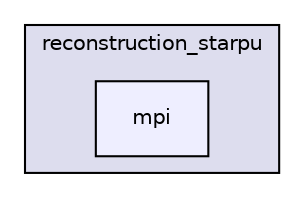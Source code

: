 digraph "xmipp/libraries/reconstruction_starpu/mpi" {
  compound=true
  node [ fontsize="10", fontname="Helvetica"];
  edge [ labelfontsize="10", labelfontname="Helvetica"];
  subgraph clusterdir_6b129a60ca9bd264678b4ace681dc7e5 {
    graph [ bgcolor="#ddddee", pencolor="black", label="reconstruction_starpu" fontname="Helvetica", fontsize="10", URL="dir_6b129a60ca9bd264678b4ace681dc7e5.html"]
  dir_ab45d7b88f3e275bfbb9ab8cff27341a [shape=box, label="mpi", style="filled", fillcolor="#eeeeff", pencolor="black", URL="dir_ab45d7b88f3e275bfbb9ab8cff27341a.html"];
  }
}
